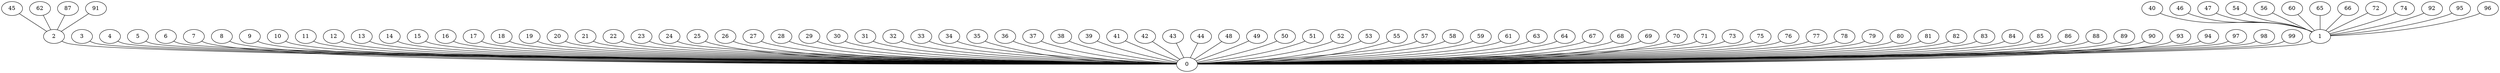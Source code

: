 graph {

1--0   
2--0   
3--0   
4--0   
5--0   
6--0   
7--0   
8--0   
9--0   
10--0   
11--0   
12--0   
13--0   
14--0   
15--0   
16--0   
17--0   
18--0   
19--0   
20--0   
21--0   
22--0   
23--0   
24--0   
25--0   
26--0   
27--0   
28--0   
29--0   
30--0   
31--0   
32--0   
33--0   
34--0   
35--0   
36--0   
37--0   
38--0   
39--0   
41--0   
42--0   
43--0   
44--0   
48--0   
49--0   
50--0   
51--0   
52--0   
53--0   
55--0   
57--0   
58--0   
59--0   
61--0   
63--0   
64--0   
67--0   
68--0   
69--0   
70--0   
71--0   
73--0   
75--0   
76--0   
77--0   
78--0   
79--0   
80--0   
81--0   
82--0   
83--0   
84--0   
85--0   
86--0   
88--0   
89--0   
90--0   
93--0   
94--0   
97--0   
98--0   
99--0   
40--1   
46--1   
47--1   
54--1   
56--1   
60--1   
65--1   
66--1   
72--1   
74--1   
92--1   
95--1   
96--1   
45--2   
62--2   
87--2   
91--2   
}
